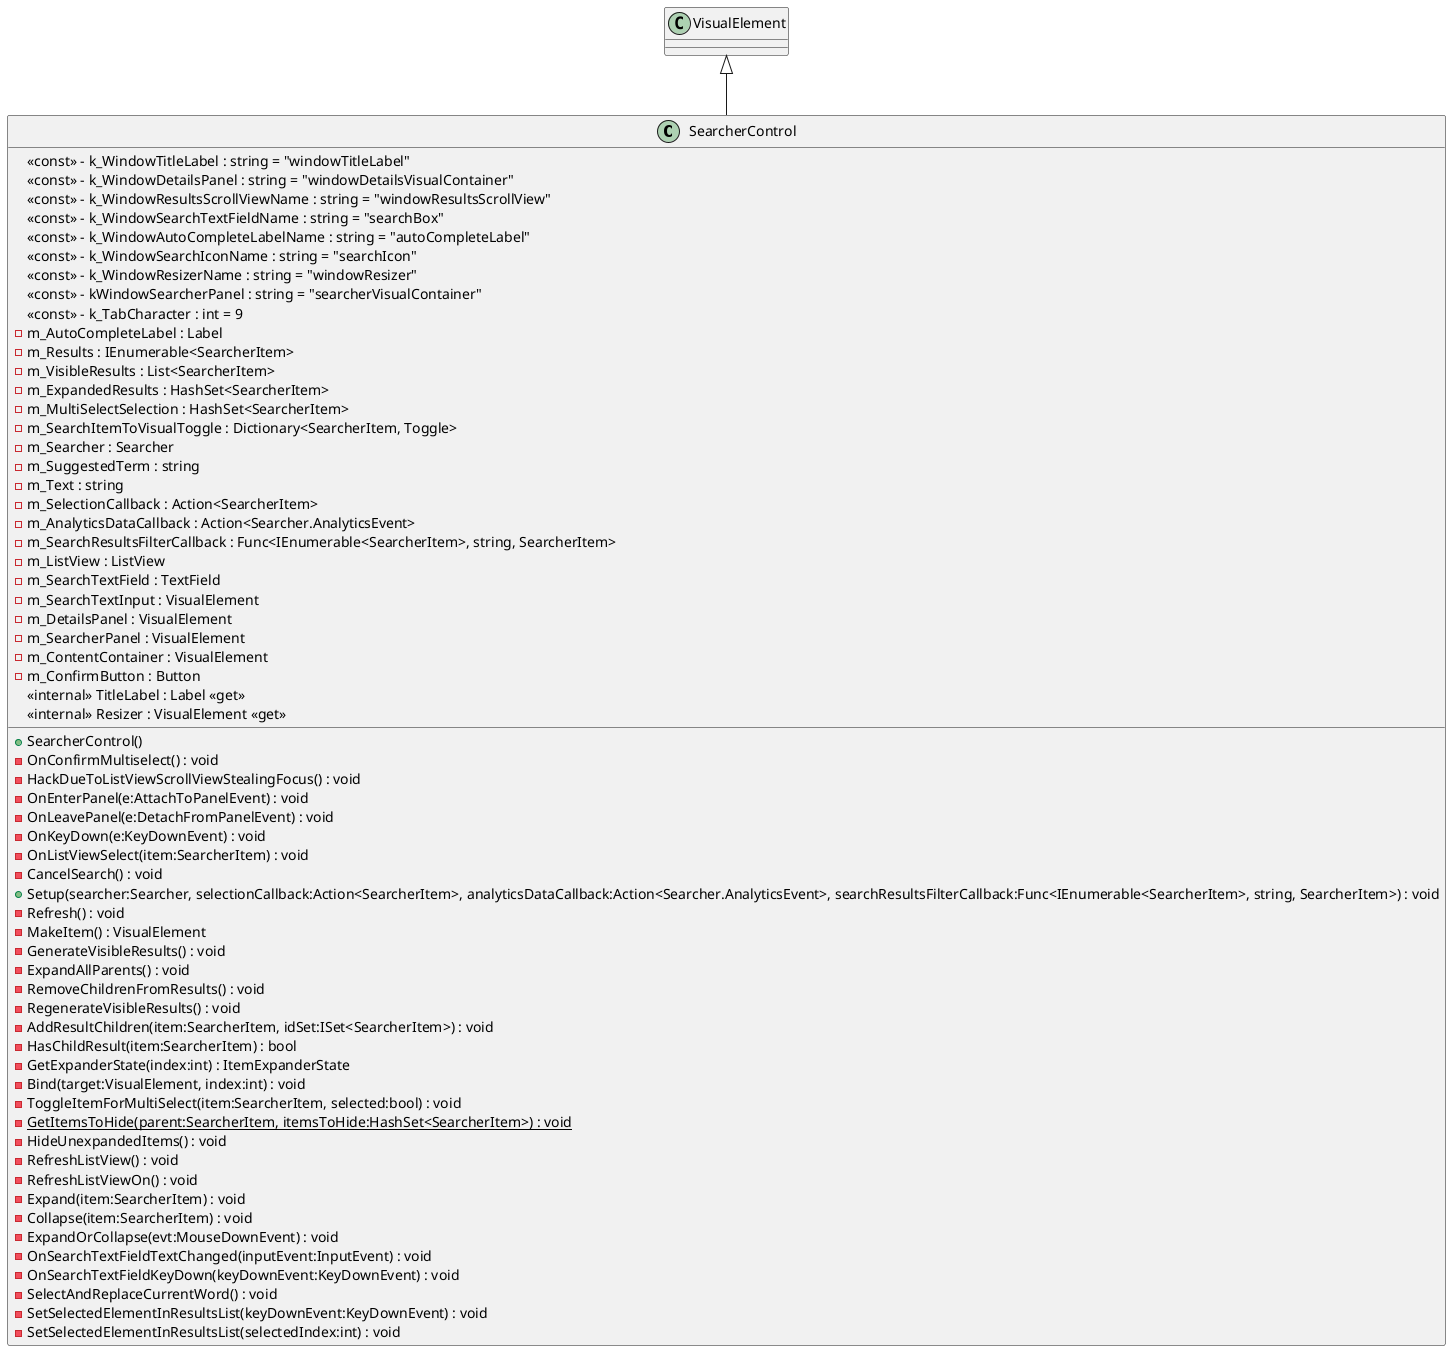 @startuml
class SearcherControl {
    <<const>> - k_WindowTitleLabel : string = "windowTitleLabel"
    <<const>> - k_WindowDetailsPanel : string = "windowDetailsVisualContainer"
    <<const>> - k_WindowResultsScrollViewName : string = "windowResultsScrollView"
    <<const>> - k_WindowSearchTextFieldName : string = "searchBox"
    <<const>> - k_WindowAutoCompleteLabelName : string = "autoCompleteLabel"
    <<const>> - k_WindowSearchIconName : string = "searchIcon"
    <<const>> - k_WindowResizerName : string = "windowResizer"
    <<const>> - kWindowSearcherPanel : string = "searcherVisualContainer"
    <<const>> - k_TabCharacter : int = 9
    - m_AutoCompleteLabel : Label
    - m_Results : IEnumerable<SearcherItem>
    - m_VisibleResults : List<SearcherItem>
    - m_ExpandedResults : HashSet<SearcherItem>
    - m_MultiSelectSelection : HashSet<SearcherItem>
    - m_SearchItemToVisualToggle : Dictionary<SearcherItem, Toggle>
    - m_Searcher : Searcher
    - m_SuggestedTerm : string
    - m_Text : string
    - m_SelectionCallback : Action<SearcherItem>
    - m_AnalyticsDataCallback : Action<Searcher.AnalyticsEvent>
    - m_SearchResultsFilterCallback : Func<IEnumerable<SearcherItem>, string, SearcherItem>
    - m_ListView : ListView
    - m_SearchTextField : TextField
    - m_SearchTextInput : VisualElement
    - m_DetailsPanel : VisualElement
    - m_SearcherPanel : VisualElement
    - m_ContentContainer : VisualElement
    - m_ConfirmButton : Button
    <<internal>> TitleLabel : Label <<get>>
    <<internal>> Resizer : VisualElement <<get>>
    + SearcherControl()
    - OnConfirmMultiselect() : void
    - HackDueToListViewScrollViewStealingFocus() : void
    - OnEnterPanel(e:AttachToPanelEvent) : void
    - OnLeavePanel(e:DetachFromPanelEvent) : void
    - OnKeyDown(e:KeyDownEvent) : void
    - OnListViewSelect(item:SearcherItem) : void
    - CancelSearch() : void
    + Setup(searcher:Searcher, selectionCallback:Action<SearcherItem>, analyticsDataCallback:Action<Searcher.AnalyticsEvent>, searchResultsFilterCallback:Func<IEnumerable<SearcherItem>, string, SearcherItem>) : void
    - Refresh() : void
    - MakeItem() : VisualElement
    - GenerateVisibleResults() : void
    - ExpandAllParents() : void
    - RemoveChildrenFromResults() : void
    - RegenerateVisibleResults() : void
    - AddResultChildren(item:SearcherItem, idSet:ISet<SearcherItem>) : void
    - HasChildResult(item:SearcherItem) : bool
    - GetExpanderState(index:int) : ItemExpanderState
    - Bind(target:VisualElement, index:int) : void
    - ToggleItemForMultiSelect(item:SearcherItem, selected:bool) : void
    {static} - GetItemsToHide(parent:SearcherItem, itemsToHide:HashSet<SearcherItem>) : void
    - HideUnexpandedItems() : void
    - RefreshListView() : void
    - RefreshListViewOn() : void
    - Expand(item:SearcherItem) : void
    - Collapse(item:SearcherItem) : void
    - ExpandOrCollapse(evt:MouseDownEvent) : void
    - OnSearchTextFieldTextChanged(inputEvent:InputEvent) : void
    - OnSearchTextFieldKeyDown(keyDownEvent:KeyDownEvent) : void
    - SelectAndReplaceCurrentWord() : void
    - SetSelectedElementInResultsList(keyDownEvent:KeyDownEvent) : void
    - SetSelectedElementInResultsList(selectedIndex:int) : void
}
VisualElement <|-- SearcherControl
@enduml
